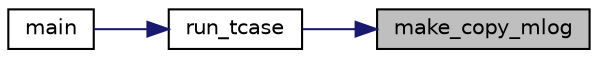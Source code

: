 digraph "make_copy_mlog"
{
 // LATEX_PDF_SIZE
  edge [fontname="Helvetica",fontsize="10",labelfontname="Helvetica",labelfontsize="10"];
  node [fontname="Helvetica",fontsize="10",shape=record];
  rankdir="RL";
  Node1 [label="make_copy_mlog",height=0.2,width=0.4,color="black", fillcolor="grey75", style="filled", fontcolor="black",tooltip=" "];
  Node1 -> Node2 [dir="back",color="midnightblue",fontsize="10",style="solid",fontname="Helvetica"];
  Node2 [label="run_tcase",height=0.2,width=0.4,color="black", fillcolor="white", style="filled",URL="$namespacemaster.html#ab9aaaee357ffa8fa96b544bd05c1ccb8",tooltip=" "];
  Node2 -> Node3 [dir="back",color="midnightblue",fontsize="10",style="solid",fontname="Helvetica"];
  Node3 [label="main",height=0.2,width=0.4,color="black", fillcolor="white", style="filled",URL="$namespacemaster.html#a1835cdc0fc647a2c5b5ccf8b5e6e1778",tooltip=" "];
}
